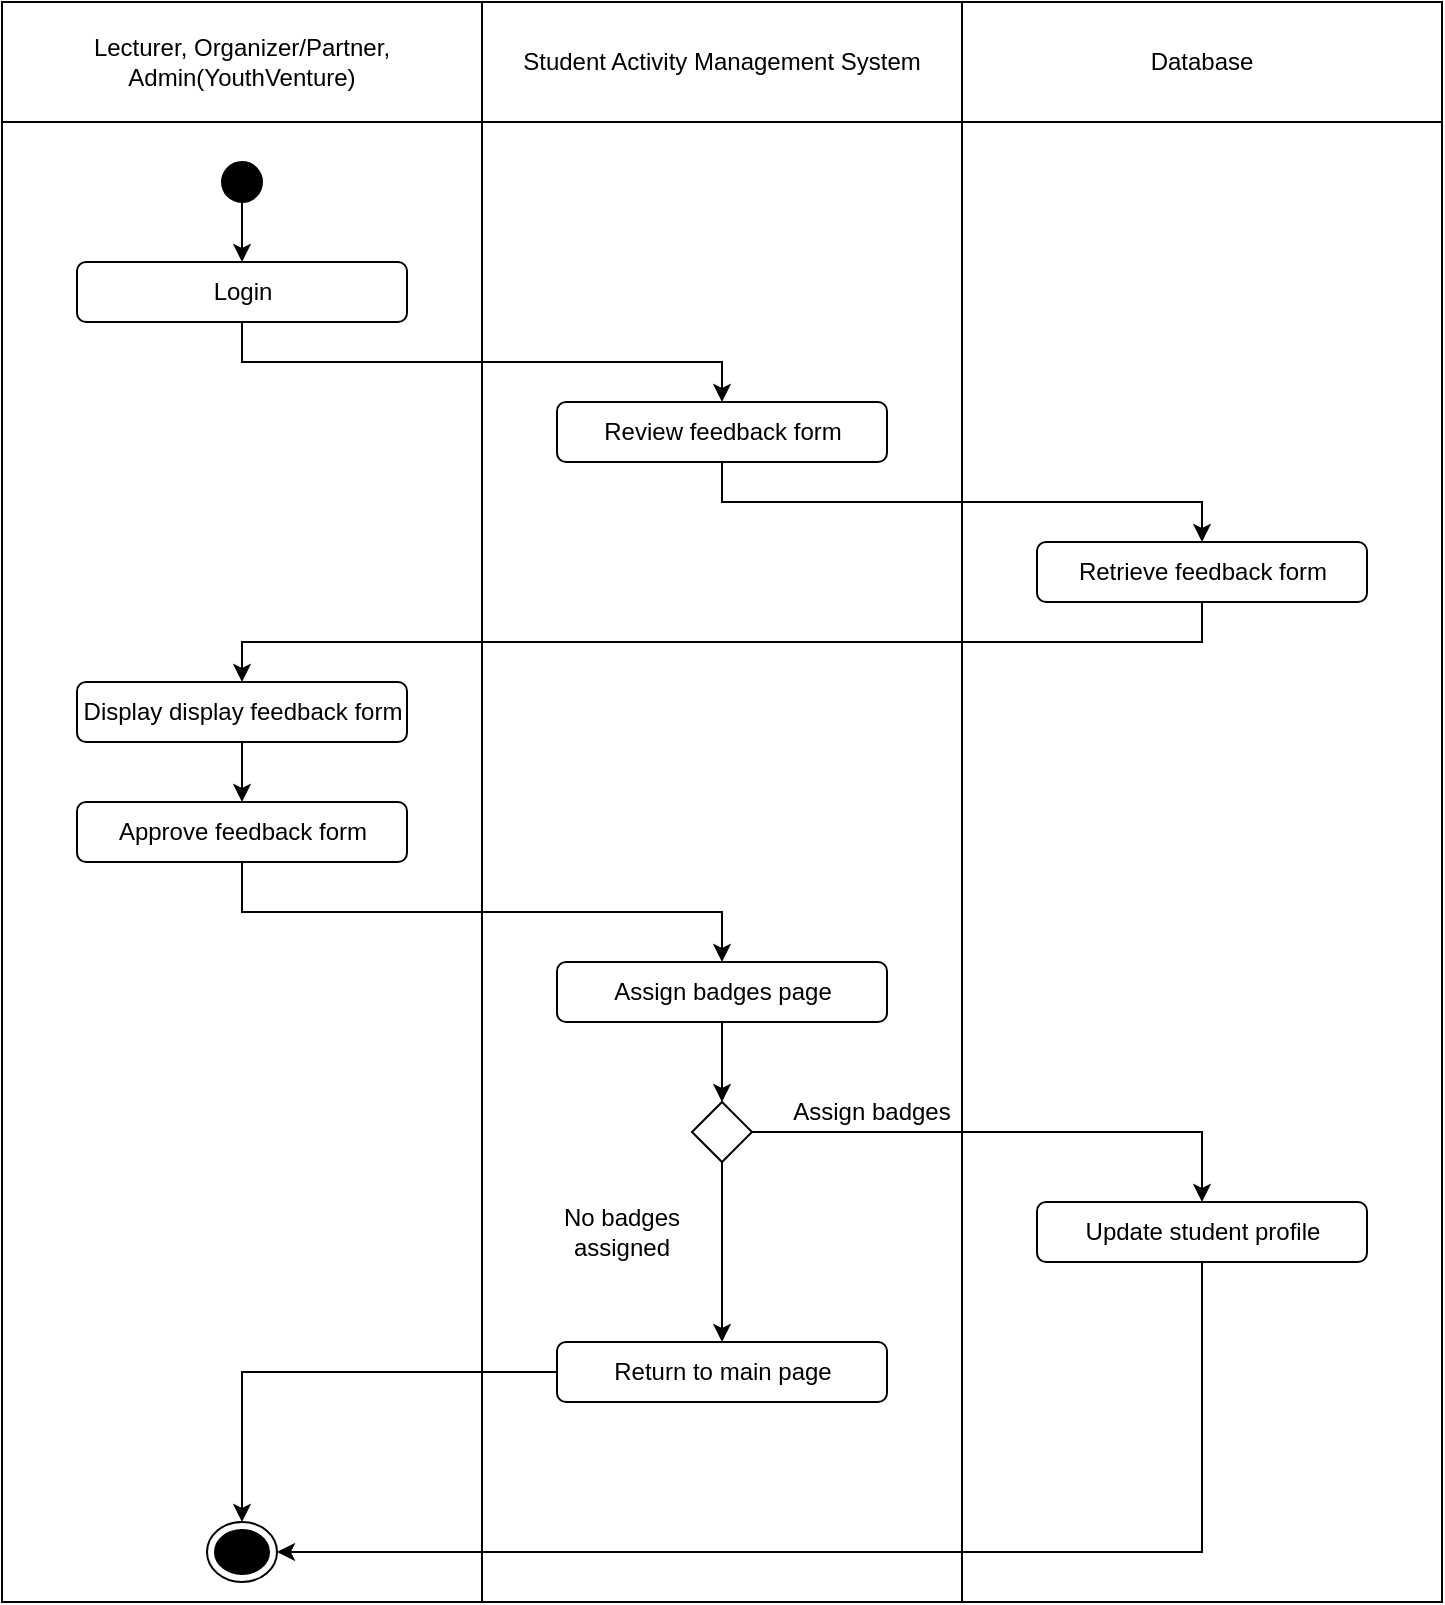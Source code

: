 <mxfile version="22.1.3" type="github">
  <diagram name="Page-1" id="ZkkRtl-XuvV87c8t1EpK">
    <mxGraphModel dx="890" dy="963" grid="1" gridSize="10" guides="1" tooltips="1" connect="1" arrows="1" fold="1" page="1" pageScale="1" pageWidth="850" pageHeight="1100" math="0" shadow="0">
      <root>
        <mxCell id="0" />
        <mxCell id="1" parent="0" />
        <mxCell id="PXU15z6AEmFd-JaoZWQQ-1" value="Lecturer, Organizer/Partner, Admin(YouthVenture)" style="html=1;whiteSpace=wrap;movable=1;resizable=1;rotatable=1;deletable=1;editable=1;locked=0;connectable=1;" vertex="1" parent="1">
          <mxGeometry x="40" y="40" width="240" height="60" as="geometry" />
        </mxCell>
        <mxCell id="PXU15z6AEmFd-JaoZWQQ-2" value="Student Activity Management System" style="html=1;whiteSpace=wrap;movable=1;resizable=1;rotatable=1;deletable=1;editable=1;locked=0;connectable=1;" vertex="1" parent="1">
          <mxGeometry x="280" y="40" width="240" height="60" as="geometry" />
        </mxCell>
        <mxCell id="PXU15z6AEmFd-JaoZWQQ-3" value="Database" style="html=1;whiteSpace=wrap;movable=1;resizable=1;rotatable=1;deletable=1;editable=1;locked=0;connectable=1;" vertex="1" parent="1">
          <mxGeometry x="520" y="40" width="240" height="60" as="geometry" />
        </mxCell>
        <mxCell id="PXU15z6AEmFd-JaoZWQQ-4" value="" style="html=1;whiteSpace=wrap;movable=1;resizable=1;rotatable=1;deletable=1;editable=1;locked=0;connectable=1;" vertex="1" parent="1">
          <mxGeometry x="40" y="100" width="240" height="740" as="geometry" />
        </mxCell>
        <mxCell id="PXU15z6AEmFd-JaoZWQQ-5" value="" style="html=1;whiteSpace=wrap;movable=1;resizable=1;rotatable=1;deletable=1;editable=1;locked=0;connectable=1;" vertex="1" parent="1">
          <mxGeometry x="280" y="100" width="240" height="740" as="geometry" />
        </mxCell>
        <mxCell id="PXU15z6AEmFd-JaoZWQQ-6" value="" style="html=1;whiteSpace=wrap;movable=1;resizable=1;rotatable=1;deletable=1;editable=1;locked=0;connectable=1;" vertex="1" parent="1">
          <mxGeometry x="520" y="100" width="240" height="740" as="geometry" />
        </mxCell>
        <mxCell id="PXU15z6AEmFd-JaoZWQQ-7" value="" style="ellipse;whiteSpace=wrap;html=1;aspect=fixed;fillColor=#000000;" vertex="1" parent="1">
          <mxGeometry x="150" y="120" width="20" height="20" as="geometry" />
        </mxCell>
        <mxCell id="PXU15z6AEmFd-JaoZWQQ-8" value="" style="endArrow=classic;html=1;rounded=0;exitX=0.5;exitY=1;exitDx=0;exitDy=0;" edge="1" parent="1" source="PXU15z6AEmFd-JaoZWQQ-7">
          <mxGeometry width="50" height="50" relative="1" as="geometry">
            <mxPoint x="170" y="290" as="sourcePoint" />
            <mxPoint x="160" y="170" as="targetPoint" />
          </mxGeometry>
        </mxCell>
        <mxCell id="PXU15z6AEmFd-JaoZWQQ-9" value="" style="ellipse;html=1;shape=endState;fillColor=#000000;strokeColor=#000;" vertex="1" parent="1">
          <mxGeometry x="142.5" y="800" width="35" height="30" as="geometry" />
        </mxCell>
        <mxCell id="PXU15z6AEmFd-JaoZWQQ-10" style="edgeStyle=orthogonalEdgeStyle;rounded=0;orthogonalLoop=1;jettySize=auto;html=1;exitX=0.5;exitY=1;exitDx=0;exitDy=0;entryX=0.5;entryY=0;entryDx=0;entryDy=0;" edge="1" parent="1" source="PXU15z6AEmFd-JaoZWQQ-11" target="PXU15z6AEmFd-JaoZWQQ-13">
          <mxGeometry relative="1" as="geometry" />
        </mxCell>
        <mxCell id="PXU15z6AEmFd-JaoZWQQ-11" value="Display display feedback form" style="rounded=1;whiteSpace=wrap;html=1;" vertex="1" parent="1">
          <mxGeometry x="77.5" y="380" width="165" height="30" as="geometry" />
        </mxCell>
        <mxCell id="PXU15z6AEmFd-JaoZWQQ-12" style="edgeStyle=orthogonalEdgeStyle;rounded=0;orthogonalLoop=1;jettySize=auto;html=1;exitX=0.5;exitY=1;exitDx=0;exitDy=0;entryX=0.5;entryY=0;entryDx=0;entryDy=0;" edge="1" parent="1" source="PXU15z6AEmFd-JaoZWQQ-13" target="PXU15z6AEmFd-JaoZWQQ-15">
          <mxGeometry relative="1" as="geometry" />
        </mxCell>
        <mxCell id="PXU15z6AEmFd-JaoZWQQ-13" value="Approve feedback form" style="rounded=1;whiteSpace=wrap;html=1;" vertex="1" parent="1">
          <mxGeometry x="77.5" y="440" width="165" height="30" as="geometry" />
        </mxCell>
        <mxCell id="PXU15z6AEmFd-JaoZWQQ-43" style="edgeStyle=orthogonalEdgeStyle;rounded=0;orthogonalLoop=1;jettySize=auto;html=1;exitX=0.5;exitY=1;exitDx=0;exitDy=0;entryX=0.5;entryY=0;entryDx=0;entryDy=0;" edge="1" parent="1" source="PXU15z6AEmFd-JaoZWQQ-15" target="PXU15z6AEmFd-JaoZWQQ-42">
          <mxGeometry relative="1" as="geometry" />
        </mxCell>
        <mxCell id="PXU15z6AEmFd-JaoZWQQ-15" value="Assign badges page" style="rounded=1;whiteSpace=wrap;html=1;" vertex="1" parent="1">
          <mxGeometry x="317.5" y="520" width="165" height="30" as="geometry" />
        </mxCell>
        <mxCell id="PXU15z6AEmFd-JaoZWQQ-39" style="edgeStyle=orthogonalEdgeStyle;rounded=0;orthogonalLoop=1;jettySize=auto;html=1;exitX=0.5;exitY=1;exitDx=0;exitDy=0;entryX=0.5;entryY=0;entryDx=0;entryDy=0;" edge="1" parent="1" source="PXU15z6AEmFd-JaoZWQQ-19" target="PXU15z6AEmFd-JaoZWQQ-21">
          <mxGeometry relative="1" as="geometry" />
        </mxCell>
        <mxCell id="PXU15z6AEmFd-JaoZWQQ-19" value="Login" style="rounded=1;whiteSpace=wrap;html=1;" vertex="1" parent="1">
          <mxGeometry x="77.5" y="170" width="165" height="30" as="geometry" />
        </mxCell>
        <mxCell id="PXU15z6AEmFd-JaoZWQQ-40" style="edgeStyle=orthogonalEdgeStyle;rounded=0;orthogonalLoop=1;jettySize=auto;html=1;exitX=0.5;exitY=1;exitDx=0;exitDy=0;entryX=0.5;entryY=0;entryDx=0;entryDy=0;" edge="1" parent="1" source="PXU15z6AEmFd-JaoZWQQ-21" target="PXU15z6AEmFd-JaoZWQQ-23">
          <mxGeometry relative="1" as="geometry" />
        </mxCell>
        <mxCell id="PXU15z6AEmFd-JaoZWQQ-21" value="Review feedback form" style="rounded=1;whiteSpace=wrap;html=1;" vertex="1" parent="1">
          <mxGeometry x="317.5" y="240" width="165" height="30" as="geometry" />
        </mxCell>
        <mxCell id="PXU15z6AEmFd-JaoZWQQ-41" style="edgeStyle=orthogonalEdgeStyle;rounded=0;orthogonalLoop=1;jettySize=auto;html=1;exitX=0.5;exitY=1;exitDx=0;exitDy=0;entryX=0.5;entryY=0;entryDx=0;entryDy=0;" edge="1" parent="1" source="PXU15z6AEmFd-JaoZWQQ-23" target="PXU15z6AEmFd-JaoZWQQ-11">
          <mxGeometry relative="1" as="geometry" />
        </mxCell>
        <mxCell id="PXU15z6AEmFd-JaoZWQQ-23" value="Retrieve feedback form" style="rounded=1;whiteSpace=wrap;html=1;" vertex="1" parent="1">
          <mxGeometry x="557.5" y="310" width="165" height="30" as="geometry" />
        </mxCell>
        <mxCell id="PXU15z6AEmFd-JaoZWQQ-45" style="edgeStyle=orthogonalEdgeStyle;rounded=0;orthogonalLoop=1;jettySize=auto;html=1;exitX=0.5;exitY=1;exitDx=0;exitDy=0;entryX=1;entryY=0.5;entryDx=0;entryDy=0;" edge="1" parent="1" source="PXU15z6AEmFd-JaoZWQQ-25" target="PXU15z6AEmFd-JaoZWQQ-9">
          <mxGeometry relative="1" as="geometry" />
        </mxCell>
        <mxCell id="PXU15z6AEmFd-JaoZWQQ-25" value="Update student profile" style="rounded=1;whiteSpace=wrap;html=1;" vertex="1" parent="1">
          <mxGeometry x="557.5" y="640" width="165" height="30" as="geometry" />
        </mxCell>
        <mxCell id="PXU15z6AEmFd-JaoZWQQ-48" style="edgeStyle=orthogonalEdgeStyle;rounded=0;orthogonalLoop=1;jettySize=auto;html=1;exitX=0;exitY=0.5;exitDx=0;exitDy=0;entryX=0.5;entryY=0;entryDx=0;entryDy=0;" edge="1" parent="1" source="PXU15z6AEmFd-JaoZWQQ-33" target="PXU15z6AEmFd-JaoZWQQ-9">
          <mxGeometry relative="1" as="geometry" />
        </mxCell>
        <mxCell id="PXU15z6AEmFd-JaoZWQQ-33" value="Return to main page" style="rounded=1;whiteSpace=wrap;html=1;" vertex="1" parent="1">
          <mxGeometry x="317.5" y="710" width="165" height="30" as="geometry" />
        </mxCell>
        <mxCell id="PXU15z6AEmFd-JaoZWQQ-44" style="edgeStyle=orthogonalEdgeStyle;rounded=0;orthogonalLoop=1;jettySize=auto;html=1;exitX=1;exitY=0.5;exitDx=0;exitDy=0;entryX=0.5;entryY=0;entryDx=0;entryDy=0;" edge="1" parent="1" source="PXU15z6AEmFd-JaoZWQQ-42" target="PXU15z6AEmFd-JaoZWQQ-25">
          <mxGeometry relative="1" as="geometry" />
        </mxCell>
        <mxCell id="PXU15z6AEmFd-JaoZWQQ-46" style="edgeStyle=orthogonalEdgeStyle;rounded=0;orthogonalLoop=1;jettySize=auto;html=1;exitX=0.5;exitY=1;exitDx=0;exitDy=0;entryX=0.5;entryY=0;entryDx=0;entryDy=0;" edge="1" parent="1" source="PXU15z6AEmFd-JaoZWQQ-42" target="PXU15z6AEmFd-JaoZWQQ-33">
          <mxGeometry relative="1" as="geometry" />
        </mxCell>
        <mxCell id="PXU15z6AEmFd-JaoZWQQ-42" value="" style="rhombus;whiteSpace=wrap;html=1;" vertex="1" parent="1">
          <mxGeometry x="385" y="590" width="30" height="30" as="geometry" />
        </mxCell>
        <mxCell id="PXU15z6AEmFd-JaoZWQQ-50" value="Assign badges" style="text;html=1;strokeColor=none;fillColor=none;align=center;verticalAlign=middle;whiteSpace=wrap;rounded=0;" vertex="1" parent="1">
          <mxGeometry x="425" y="580" width="100" height="30" as="geometry" />
        </mxCell>
        <mxCell id="PXU15z6AEmFd-JaoZWQQ-51" value="No badges assigned" style="text;html=1;strokeColor=none;fillColor=none;align=center;verticalAlign=middle;whiteSpace=wrap;rounded=0;" vertex="1" parent="1">
          <mxGeometry x="300" y="640" width="100" height="30" as="geometry" />
        </mxCell>
      </root>
    </mxGraphModel>
  </diagram>
</mxfile>
